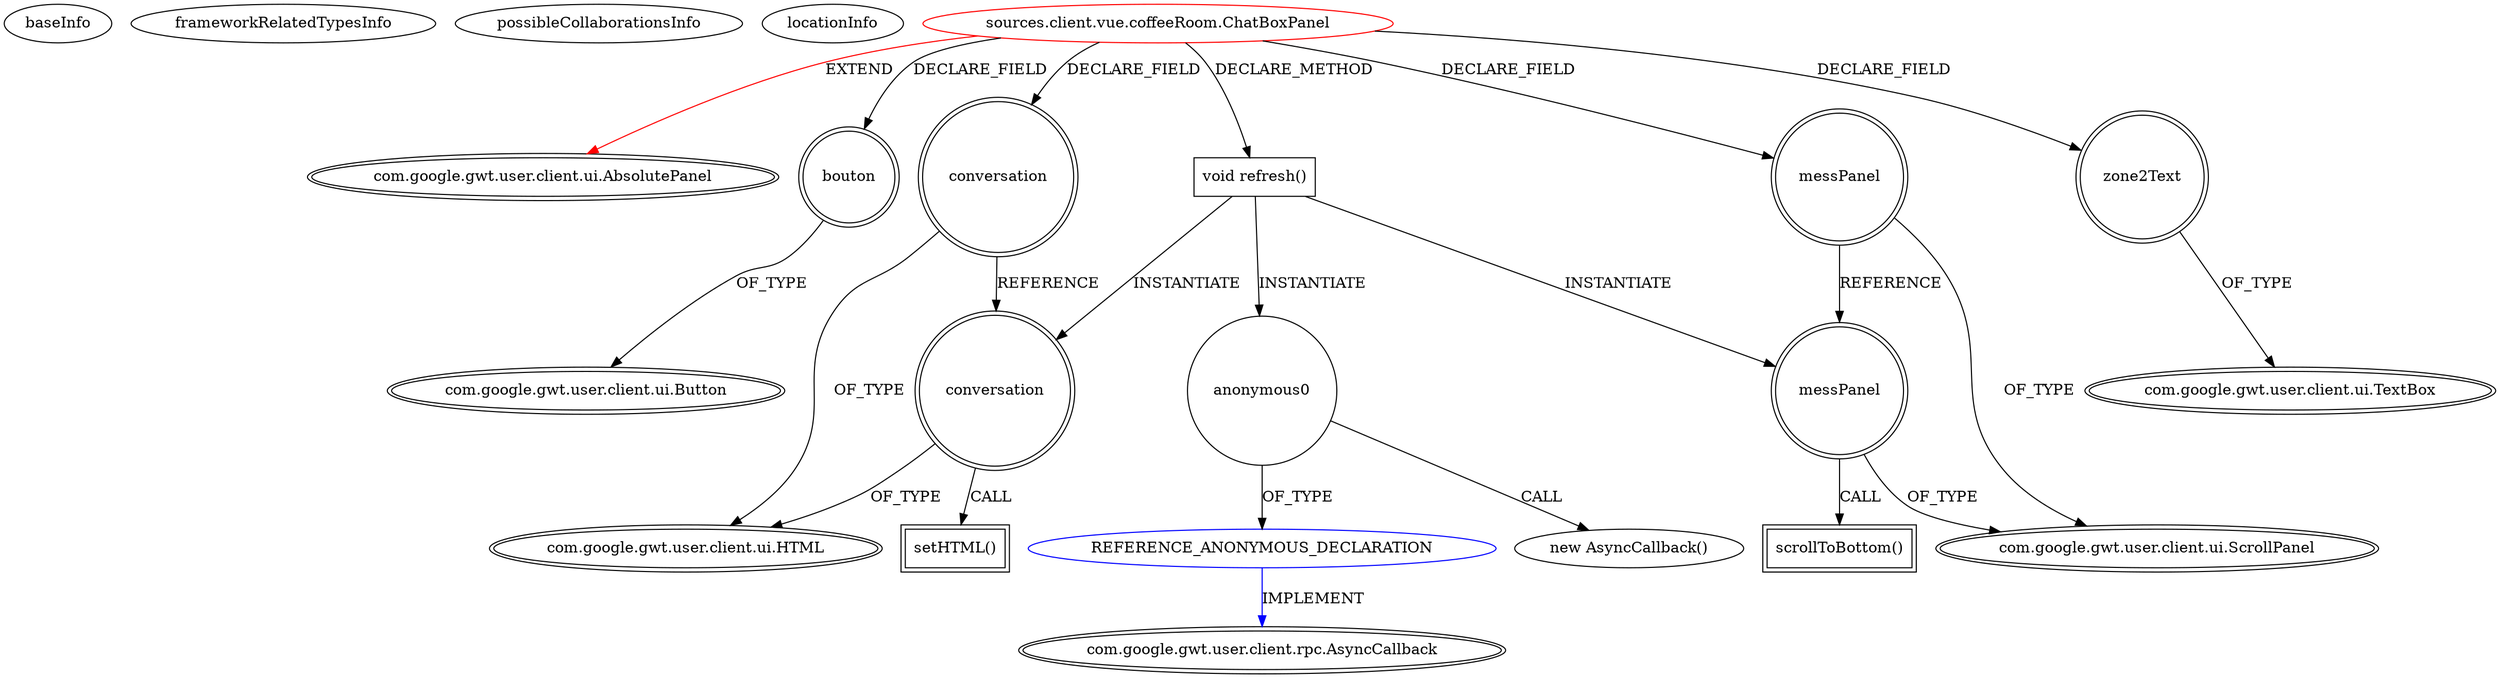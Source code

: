 digraph {
baseInfo[graphId=267,category="extension_graph",isAnonymous=false,possibleRelation=true]
frameworkRelatedTypesInfo[0="com.google.gwt.user.client.ui.AbsolutePanel"]
possibleCollaborationsInfo[0="267~CLIENT_METHOD_DECLARATION-INSTANTIATION-~com.google.gwt.user.client.ui.AbsolutePanel ~com.google.gwt.user.client.rpc.AsyncCallback ~false~true"]
locationInfo[projectName="MainMain-ChatCafeine",filePath="/MainMain-ChatCafeine/ChatCafeine-master/ChatCafeine/src/sources/client/vue/coffeeRoom/ChatBoxPanel.java",contextSignature="ChatBoxPanel",graphId="267"]
0[label="sources.client.vue.coffeeRoom.ChatBoxPanel",vertexType="ROOT_CLIENT_CLASS_DECLARATION",isFrameworkType=false,color=red]
1[label="com.google.gwt.user.client.ui.AbsolutePanel",vertexType="FRAMEWORK_CLASS_TYPE",isFrameworkType=true,peripheries=2]
2[label="bouton",vertexType="FIELD_DECLARATION",isFrameworkType=true,peripheries=2,shape=circle]
3[label="com.google.gwt.user.client.ui.Button",vertexType="FRAMEWORK_CLASS_TYPE",isFrameworkType=true,peripheries=2]
4[label="conversation",vertexType="FIELD_DECLARATION",isFrameworkType=true,peripheries=2,shape=circle]
5[label="com.google.gwt.user.client.ui.HTML",vertexType="FRAMEWORK_CLASS_TYPE",isFrameworkType=true,peripheries=2]
6[label="messPanel",vertexType="FIELD_DECLARATION",isFrameworkType=true,peripheries=2,shape=circle]
7[label="com.google.gwt.user.client.ui.ScrollPanel",vertexType="FRAMEWORK_CLASS_TYPE",isFrameworkType=true,peripheries=2]
8[label="zone2Text",vertexType="FIELD_DECLARATION",isFrameworkType=true,peripheries=2,shape=circle]
9[label="com.google.gwt.user.client.ui.TextBox",vertexType="FRAMEWORK_CLASS_TYPE",isFrameworkType=true,peripheries=2]
10[label="void refresh()",vertexType="CLIENT_METHOD_DECLARATION",isFrameworkType=false,shape=box]
12[label="anonymous0",vertexType="VARIABLE_EXPRESION",isFrameworkType=false,shape=circle]
13[label="REFERENCE_ANONYMOUS_DECLARATION",vertexType="REFERENCE_ANONYMOUS_DECLARATION",isFrameworkType=false,color=blue]
14[label="com.google.gwt.user.client.rpc.AsyncCallback",vertexType="FRAMEWORK_INTERFACE_TYPE",isFrameworkType=true,peripheries=2]
11[label="new AsyncCallback()",vertexType="CONSTRUCTOR_CALL",isFrameworkType=false]
15[label="conversation",vertexType="VARIABLE_EXPRESION",isFrameworkType=true,peripheries=2,shape=circle]
16[label="setHTML()",vertexType="INSIDE_CALL",isFrameworkType=true,peripheries=2,shape=box]
18[label="messPanel",vertexType="VARIABLE_EXPRESION",isFrameworkType=true,peripheries=2,shape=circle]
19[label="scrollToBottom()",vertexType="INSIDE_CALL",isFrameworkType=true,peripheries=2,shape=box]
0->1[label="EXTEND",color=red]
0->2[label="DECLARE_FIELD"]
2->3[label="OF_TYPE"]
0->4[label="DECLARE_FIELD"]
4->5[label="OF_TYPE"]
0->6[label="DECLARE_FIELD"]
6->7[label="OF_TYPE"]
0->8[label="DECLARE_FIELD"]
8->9[label="OF_TYPE"]
0->10[label="DECLARE_METHOD"]
10->12[label="INSTANTIATE"]
13->14[label="IMPLEMENT",color=blue]
12->13[label="OF_TYPE"]
12->11[label="CALL"]
10->15[label="INSTANTIATE"]
4->15[label="REFERENCE"]
15->5[label="OF_TYPE"]
15->16[label="CALL"]
10->18[label="INSTANTIATE"]
6->18[label="REFERENCE"]
18->7[label="OF_TYPE"]
18->19[label="CALL"]
}
